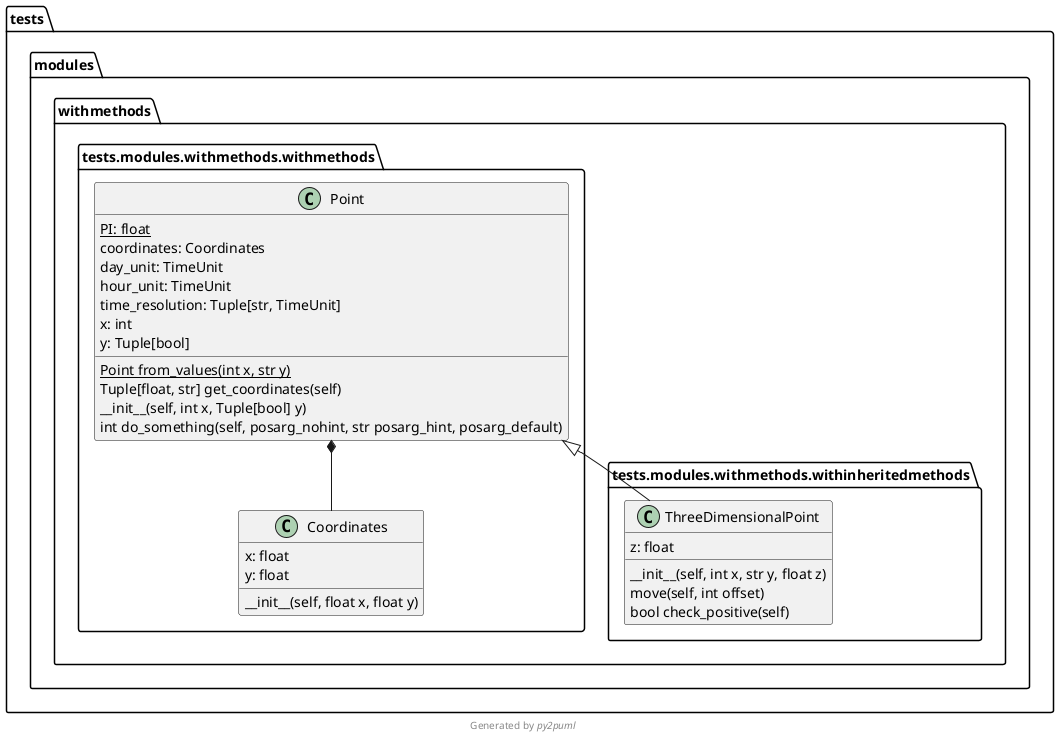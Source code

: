 @startuml tests.modules.withmethods
namespace tests.modules.withmethods {
  namespace withmethods {}
  namespace withinheritedmethods {}
}
class tests.modules.withmethods.withmethods.Point {
  PI: float {static}
  coordinates: Coordinates
  day_unit: TimeUnit
  hour_unit: TimeUnit
  time_resolution: Tuple[str, TimeUnit]
  x: int
  y: Tuple[bool]
  {static} Point from_values(int x, str y)
  Tuple[float, str] get_coordinates(self)
  __init__(self, int x, Tuple[bool] y)
  int do_something(self, posarg_nohint, str posarg_hint, posarg_default)
}
class tests.modules.withmethods.withinheritedmethods.ThreeDimensionalPoint {
  z: float
  __init__(self, int x, str y, float z)
  move(self, int offset)
  bool check_positive(self)
}
class tests.modules.withmethods.withmethods.Coordinates {
  x: float
  y: float
  __init__(self, float x, float y)
}
tests.modules.withmethods.withmethods.Point *-- tests.modules.withmethods.withmethods.Coordinates
tests.modules.withmethods.withmethods.Point <|-- tests.modules.withmethods.withinheritedmethods.ThreeDimensionalPoint
footer Generated by //py2puml//
@enduml
